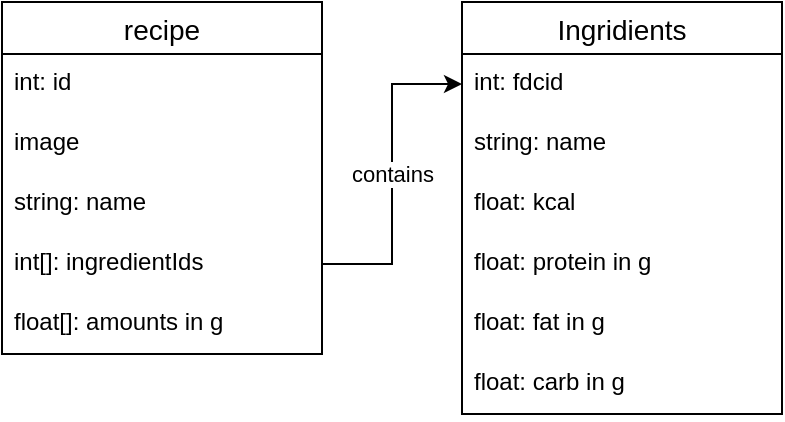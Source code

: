<mxfile version="21.5.0" type="device">
  <diagram name="Seite-1" id="nafg-UAqIItnyoDRXQhA">
    <mxGraphModel dx="1434" dy="834" grid="1" gridSize="10" guides="1" tooltips="1" connect="1" arrows="1" fold="1" page="1" pageScale="1" pageWidth="827" pageHeight="1169" math="0" shadow="0">
      <root>
        <mxCell id="0" />
        <mxCell id="1" parent="0" />
        <mxCell id="M6JVyLd-rRNVuoNYlPt6-1" value="Ingridients" style="swimlane;fontStyle=0;childLayout=stackLayout;horizontal=1;startSize=26;horizontalStack=0;resizeParent=1;resizeParentMax=0;resizeLast=0;collapsible=1;marginBottom=0;align=center;fontSize=14;" parent="1" vertex="1">
          <mxGeometry x="380" y="170" width="160" height="206" as="geometry" />
        </mxCell>
        <mxCell id="M6JVyLd-rRNVuoNYlPt6-2" value="int: fdcid" style="text;strokeColor=none;fillColor=none;spacingLeft=4;spacingRight=4;overflow=hidden;rotatable=0;points=[[0,0.5],[1,0.5]];portConstraint=eastwest;fontSize=12;whiteSpace=wrap;html=1;" parent="M6JVyLd-rRNVuoNYlPt6-1" vertex="1">
          <mxGeometry y="26" width="160" height="30" as="geometry" />
        </mxCell>
        <mxCell id="M6JVyLd-rRNVuoNYlPt6-3" value="string: name" style="text;strokeColor=none;fillColor=none;spacingLeft=4;spacingRight=4;overflow=hidden;rotatable=0;points=[[0,0.5],[1,0.5]];portConstraint=eastwest;fontSize=12;whiteSpace=wrap;html=1;" parent="M6JVyLd-rRNVuoNYlPt6-1" vertex="1">
          <mxGeometry y="56" width="160" height="30" as="geometry" />
        </mxCell>
        <mxCell id="M6JVyLd-rRNVuoNYlPt6-4" value="float: kcal" style="text;strokeColor=none;fillColor=none;spacingLeft=4;spacingRight=4;overflow=hidden;rotatable=0;points=[[0,0.5],[1,0.5]];portConstraint=eastwest;fontSize=12;whiteSpace=wrap;html=1;" parent="M6JVyLd-rRNVuoNYlPt6-1" vertex="1">
          <mxGeometry y="86" width="160" height="30" as="geometry" />
        </mxCell>
        <mxCell id="M6JVyLd-rRNVuoNYlPt6-6" value="float: protein in g" style="text;strokeColor=none;fillColor=none;spacingLeft=4;spacingRight=4;overflow=hidden;rotatable=0;points=[[0,0.5],[1,0.5]];portConstraint=eastwest;fontSize=12;whiteSpace=wrap;html=1;" parent="M6JVyLd-rRNVuoNYlPt6-1" vertex="1">
          <mxGeometry y="116" width="160" height="30" as="geometry" />
        </mxCell>
        <mxCell id="M6JVyLd-rRNVuoNYlPt6-7" value="float: fat in g" style="text;strokeColor=none;fillColor=none;spacingLeft=4;spacingRight=4;overflow=hidden;rotatable=0;points=[[0,0.5],[1,0.5]];portConstraint=eastwest;fontSize=12;whiteSpace=wrap;html=1;" parent="M6JVyLd-rRNVuoNYlPt6-1" vertex="1">
          <mxGeometry y="146" width="160" height="30" as="geometry" />
        </mxCell>
        <mxCell id="M6JVyLd-rRNVuoNYlPt6-5" value="float:&amp;nbsp;carb in g" style="text;strokeColor=none;fillColor=none;spacingLeft=4;spacingRight=4;overflow=hidden;rotatable=0;points=[[0,0.5],[1,0.5]];portConstraint=eastwest;fontSize=12;whiteSpace=wrap;html=1;" parent="M6JVyLd-rRNVuoNYlPt6-1" vertex="1">
          <mxGeometry y="176" width="160" height="30" as="geometry" />
        </mxCell>
        <mxCell id="M6JVyLd-rRNVuoNYlPt6-8" value="recipe" style="swimlane;fontStyle=0;childLayout=stackLayout;horizontal=1;startSize=26;horizontalStack=0;resizeParent=1;resizeParentMax=0;resizeLast=0;collapsible=1;marginBottom=0;align=center;fontSize=14;" parent="1" vertex="1">
          <mxGeometry x="150" y="170" width="160" height="176" as="geometry" />
        </mxCell>
        <mxCell id="M6JVyLd-rRNVuoNYlPt6-9" value="int: id" style="text;strokeColor=none;fillColor=none;spacingLeft=4;spacingRight=4;overflow=hidden;rotatable=0;points=[[0,0.5],[1,0.5]];portConstraint=eastwest;fontSize=12;whiteSpace=wrap;html=1;" parent="M6JVyLd-rRNVuoNYlPt6-8" vertex="1">
          <mxGeometry y="26" width="160" height="30" as="geometry" />
        </mxCell>
        <mxCell id="M6JVyLd-rRNVuoNYlPt6-12" value="image" style="text;strokeColor=none;fillColor=none;spacingLeft=4;spacingRight=4;overflow=hidden;rotatable=0;points=[[0,0.5],[1,0.5]];portConstraint=eastwest;fontSize=12;whiteSpace=wrap;html=1;" parent="M6JVyLd-rRNVuoNYlPt6-8" vertex="1">
          <mxGeometry y="56" width="160" height="30" as="geometry" />
        </mxCell>
        <mxCell id="M6JVyLd-rRNVuoNYlPt6-10" value="string: name" style="text;strokeColor=none;fillColor=none;spacingLeft=4;spacingRight=4;overflow=hidden;rotatable=0;points=[[0,0.5],[1,0.5]];portConstraint=eastwest;fontSize=12;whiteSpace=wrap;html=1;" parent="M6JVyLd-rRNVuoNYlPt6-8" vertex="1">
          <mxGeometry y="86" width="160" height="30" as="geometry" />
        </mxCell>
        <mxCell id="M6JVyLd-rRNVuoNYlPt6-11" value="int[]: ingredientIds" style="text;strokeColor=none;fillColor=none;spacingLeft=4;spacingRight=4;overflow=hidden;rotatable=0;points=[[0,0.5],[1,0.5]];portConstraint=eastwest;fontSize=12;whiteSpace=wrap;html=1;" parent="M6JVyLd-rRNVuoNYlPt6-8" vertex="1">
          <mxGeometry y="116" width="160" height="30" as="geometry" />
        </mxCell>
        <mxCell id="RR0pX6pjEKzoSr5f0hnz-1" value="float[]: amounts in g" style="text;strokeColor=none;fillColor=none;spacingLeft=4;spacingRight=4;overflow=hidden;rotatable=0;points=[[0,0.5],[1,0.5]];portConstraint=eastwest;fontSize=12;whiteSpace=wrap;html=1;" vertex="1" parent="M6JVyLd-rRNVuoNYlPt6-8">
          <mxGeometry y="146" width="160" height="30" as="geometry" />
        </mxCell>
        <mxCell id="RR0pX6pjEKzoSr5f0hnz-2" value="contains" style="edgeStyle=orthogonalEdgeStyle;rounded=0;orthogonalLoop=1;jettySize=auto;html=1;exitX=0;exitY=0.5;exitDx=0;exitDy=0;entryX=1;entryY=0.5;entryDx=0;entryDy=0;endArrow=none;endFill=0;startArrow=classic;startFill=1;" edge="1" parent="1" source="M6JVyLd-rRNVuoNYlPt6-2" target="M6JVyLd-rRNVuoNYlPt6-11">
          <mxGeometry relative="1" as="geometry" />
        </mxCell>
      </root>
    </mxGraphModel>
  </diagram>
</mxfile>
